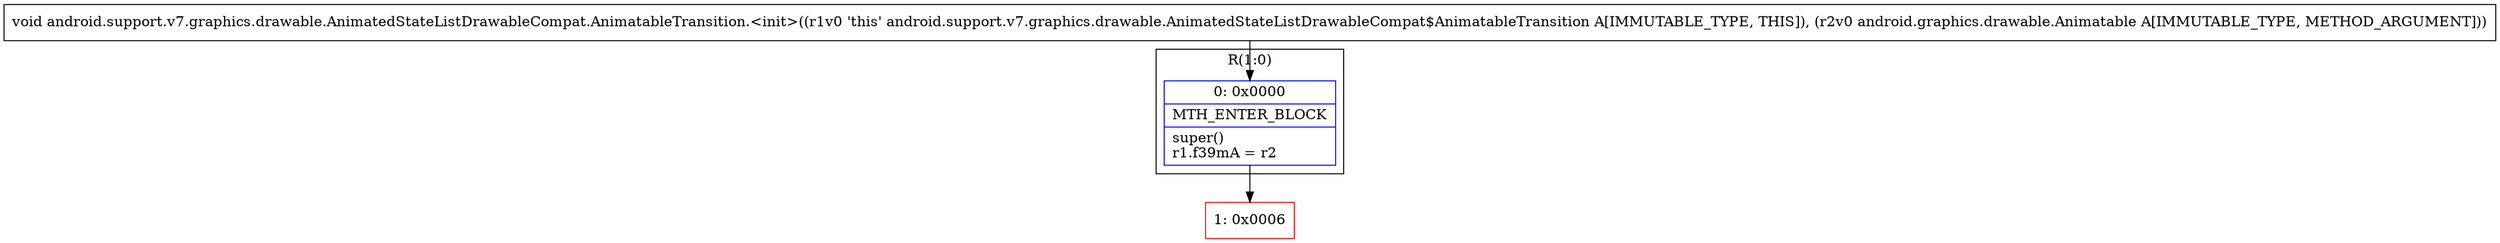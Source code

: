digraph "CFG forandroid.support.v7.graphics.drawable.AnimatedStateListDrawableCompat.AnimatableTransition.\<init\>(Landroid\/graphics\/drawable\/Animatable;)V" {
subgraph cluster_Region_1545894993 {
label = "R(1:0)";
node [shape=record,color=blue];
Node_0 [shape=record,label="{0\:\ 0x0000|MTH_ENTER_BLOCK\l|super()\lr1.f39mA = r2\l}"];
}
Node_1 [shape=record,color=red,label="{1\:\ 0x0006}"];
MethodNode[shape=record,label="{void android.support.v7.graphics.drawable.AnimatedStateListDrawableCompat.AnimatableTransition.\<init\>((r1v0 'this' android.support.v7.graphics.drawable.AnimatedStateListDrawableCompat$AnimatableTransition A[IMMUTABLE_TYPE, THIS]), (r2v0 android.graphics.drawable.Animatable A[IMMUTABLE_TYPE, METHOD_ARGUMENT])) }"];
MethodNode -> Node_0;
Node_0 -> Node_1;
}

